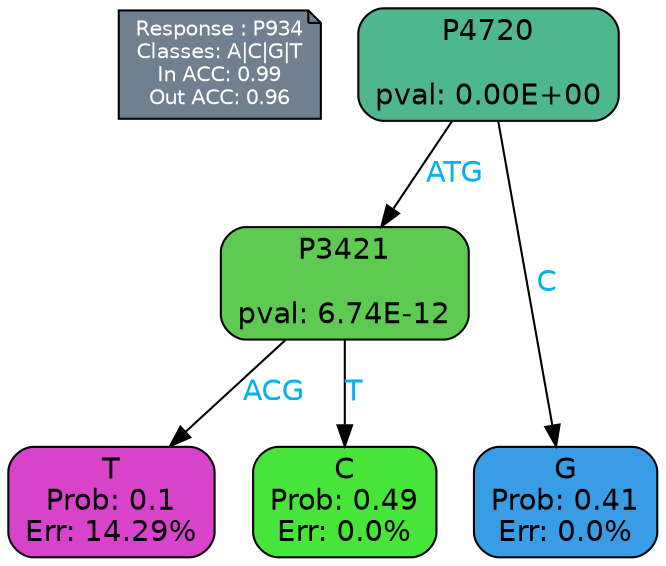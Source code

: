 digraph Tree {
node [shape=box, style="filled, rounded", color="black", fontname=helvetica] ;
graph [ranksep=equally, splines=polylines, bgcolor=transparent, dpi=600] ;
edge [fontname=helvetica] ;
LEGEND [label="Response : P934
Classes: A|C|G|T
In ACC: 0.99
Out ACC: 0.96
",shape=note,align=left,style=filled,fillcolor="slategray",fontcolor="white",fontsize=10];1 [label="P4720

pval: 0.00E+00", fillcolor="#4fb78d"] ;
2 [label="P3421

pval: 6.74E-12", fillcolor="#5fca51"] ;
3 [label="T
Prob: 0.1
Err: 14.29%", fillcolor="#d943cc"] ;
4 [label="C
Prob: 0.49
Err: 0.0%", fillcolor="#47e539"] ;
5 [label="G
Prob: 0.41
Err: 0.0%", fillcolor="#399de5"] ;
1 -> 2 [label="ATG",fontcolor=deepskyblue2] ;
1 -> 5 [label="C",fontcolor=deepskyblue2] ;
2 -> 3 [label="ACG",fontcolor=deepskyblue2] ;
2 -> 4 [label="T",fontcolor=deepskyblue2] ;
{rank = same; 3;4;5;}{rank = same; LEGEND;1;}}